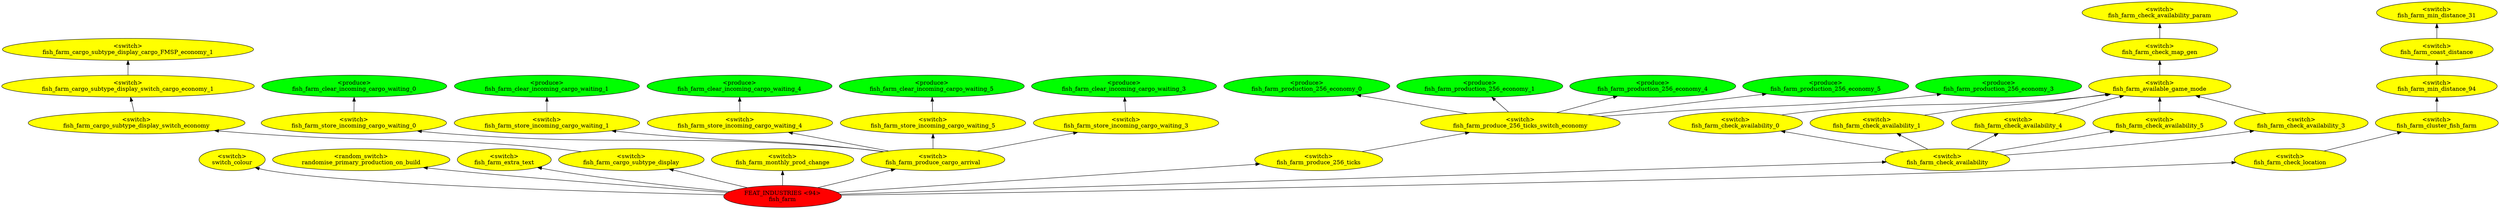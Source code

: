 digraph {
rankdir="BT"
switch_colour [fillcolor=yellow style="filled" label="<switch>\nswitch_colour"]
randomise_primary_production_on_build [fillcolor=yellow style="filled" label="<random_switch>\nrandomise_primary_production_on_build"]
fish_farm_extra_text [fillcolor=yellow style="filled" label="<switch>\nfish_farm_extra_text"]
fish_farm_cargo_subtype_display_cargo_FMSP_economy_1 [fillcolor=yellow style="filled" label="<switch>\nfish_farm_cargo_subtype_display_cargo_FMSP_economy_1"]
fish_farm_cargo_subtype_display_switch_cargo_economy_1 [fillcolor=yellow style="filled" label="<switch>\nfish_farm_cargo_subtype_display_switch_cargo_economy_1"]
fish_farm_cargo_subtype_display_switch_economy [fillcolor=yellow style="filled" label="<switch>\nfish_farm_cargo_subtype_display_switch_economy"]
fish_farm_cargo_subtype_display [fillcolor=yellow style="filled" label="<switch>\nfish_farm_cargo_subtype_display"]
fish_farm_monthly_prod_change [fillcolor=yellow style="filled" label="<switch>\nfish_farm_monthly_prod_change"]
fish_farm_clear_incoming_cargo_waiting_0 [fillcolor=green style="filled" label="<produce>\nfish_farm_clear_incoming_cargo_waiting_0"]
fish_farm_store_incoming_cargo_waiting_0 [fillcolor=yellow style="filled" label="<switch>\nfish_farm_store_incoming_cargo_waiting_0"]
fish_farm_clear_incoming_cargo_waiting_1 [fillcolor=green style="filled" label="<produce>\nfish_farm_clear_incoming_cargo_waiting_1"]
fish_farm_store_incoming_cargo_waiting_1 [fillcolor=yellow style="filled" label="<switch>\nfish_farm_store_incoming_cargo_waiting_1"]
fish_farm_clear_incoming_cargo_waiting_4 [fillcolor=green style="filled" label="<produce>\nfish_farm_clear_incoming_cargo_waiting_4"]
fish_farm_store_incoming_cargo_waiting_4 [fillcolor=yellow style="filled" label="<switch>\nfish_farm_store_incoming_cargo_waiting_4"]
fish_farm_clear_incoming_cargo_waiting_5 [fillcolor=green style="filled" label="<produce>\nfish_farm_clear_incoming_cargo_waiting_5"]
fish_farm_store_incoming_cargo_waiting_5 [fillcolor=yellow style="filled" label="<switch>\nfish_farm_store_incoming_cargo_waiting_5"]
fish_farm_clear_incoming_cargo_waiting_3 [fillcolor=green style="filled" label="<produce>\nfish_farm_clear_incoming_cargo_waiting_3"]
fish_farm_store_incoming_cargo_waiting_3 [fillcolor=yellow style="filled" label="<switch>\nfish_farm_store_incoming_cargo_waiting_3"]
fish_farm_produce_cargo_arrival [fillcolor=yellow style="filled" label="<switch>\nfish_farm_produce_cargo_arrival"]
fish_farm_production_256_economy_0 [fillcolor=green style="filled" label="<produce>\nfish_farm_production_256_economy_0"]
fish_farm_production_256_economy_1 [fillcolor=green style="filled" label="<produce>\nfish_farm_production_256_economy_1"]
fish_farm_production_256_economy_4 [fillcolor=green style="filled" label="<produce>\nfish_farm_production_256_economy_4"]
fish_farm_production_256_economy_5 [fillcolor=green style="filled" label="<produce>\nfish_farm_production_256_economy_5"]
fish_farm_production_256_economy_3 [fillcolor=green style="filled" label="<produce>\nfish_farm_production_256_economy_3"]
fish_farm_produce_256_ticks_switch_economy [fillcolor=yellow style="filled" label="<switch>\nfish_farm_produce_256_ticks_switch_economy"]
fish_farm_produce_256_ticks [fillcolor=yellow style="filled" label="<switch>\nfish_farm_produce_256_ticks"]
fish_farm_check_availability_param [fillcolor=yellow style="filled" label="<switch>\nfish_farm_check_availability_param"]
fish_farm_check_map_gen [fillcolor=yellow style="filled" label="<switch>\nfish_farm_check_map_gen"]
fish_farm_available_game_mode [fillcolor=yellow style="filled" label="<switch>\nfish_farm_available_game_mode"]
fish_farm_check_availability_0 [fillcolor=yellow style="filled" label="<switch>\nfish_farm_check_availability_0"]
fish_farm_check_availability_1 [fillcolor=yellow style="filled" label="<switch>\nfish_farm_check_availability_1"]
fish_farm_check_availability_4 [fillcolor=yellow style="filled" label="<switch>\nfish_farm_check_availability_4"]
fish_farm_check_availability_5 [fillcolor=yellow style="filled" label="<switch>\nfish_farm_check_availability_5"]
fish_farm_check_availability_3 [fillcolor=yellow style="filled" label="<switch>\nfish_farm_check_availability_3"]
fish_farm_check_availability [fillcolor=yellow style="filled" label="<switch>\nfish_farm_check_availability"]
fish_farm_min_distance_31 [fillcolor=yellow style="filled" label="<switch>\nfish_farm_min_distance_31"]
fish_farm_coast_distance [fillcolor=yellow style="filled" label="<switch>\nfish_farm_coast_distance"]
fish_farm_min_distance_94 [fillcolor=yellow style="filled" label="<switch>\nfish_farm_min_distance_94"]
fish_farm_cluster_fish_farm [fillcolor=yellow style="filled" label="<switch>\nfish_farm_cluster_fish_farm"]
fish_farm_check_location [fillcolor=yellow style="filled" label="<switch>\nfish_farm_check_location"]
fish_farm [fillcolor=red style="filled" label="FEAT_INDUSTRIES <94>\nfish_farm"]
fish_farm->fish_farm_extra_text
fish_farm_check_availability_1->fish_farm_available_game_mode
fish_farm_store_incoming_cargo_waiting_0->fish_farm_clear_incoming_cargo_waiting_0
fish_farm_check_availability->fish_farm_check_availability_3
fish_farm_check_availability->fish_farm_check_availability_1
fish_farm_store_incoming_cargo_waiting_3->fish_farm_clear_incoming_cargo_waiting_3
fish_farm_coast_distance->fish_farm_min_distance_31
fish_farm->switch_colour
fish_farm_check_map_gen->fish_farm_check_availability_param
fish_farm_cargo_subtype_display_switch_cargo_economy_1->fish_farm_cargo_subtype_display_cargo_FMSP_economy_1
fish_farm_store_incoming_cargo_waiting_4->fish_farm_clear_incoming_cargo_waiting_4
fish_farm->randomise_primary_production_on_build
fish_farm_check_location->fish_farm_cluster_fish_farm
fish_farm_check_availability->fish_farm_check_availability_0
fish_farm_produce_cargo_arrival->fish_farm_store_incoming_cargo_waiting_3
fish_farm_produce_256_ticks_switch_economy->fish_farm_production_256_economy_5
fish_farm_produce_cargo_arrival->fish_farm_store_incoming_cargo_waiting_4
fish_farm_store_incoming_cargo_waiting_1->fish_farm_clear_incoming_cargo_waiting_1
fish_farm_check_availability->fish_farm_check_availability_4
fish_farm->fish_farm_check_location
fish_farm_produce_256_ticks_switch_economy->fish_farm_production_256_economy_3
fish_farm_check_availability_4->fish_farm_available_game_mode
fish_farm_cargo_subtype_display_switch_economy->fish_farm_cargo_subtype_display_switch_cargo_economy_1
fish_farm_check_availability->fish_farm_check_availability_5
fish_farm->fish_farm_cargo_subtype_display
fish_farm_cluster_fish_farm->fish_farm_min_distance_94
fish_farm_min_distance_94->fish_farm_coast_distance
fish_farm->fish_farm_produce_cargo_arrival
fish_farm_check_availability_3->fish_farm_available_game_mode
fish_farm_produce_256_ticks_switch_economy->fish_farm_production_256_economy_0
fish_farm_available_game_mode->fish_farm_check_map_gen
fish_farm_store_incoming_cargo_waiting_5->fish_farm_clear_incoming_cargo_waiting_5
fish_farm_check_availability_5->fish_farm_available_game_mode
fish_farm_produce_256_ticks_switch_economy->fish_farm_production_256_economy_1
fish_farm->fish_farm_monthly_prod_change
fish_farm_produce_cargo_arrival->fish_farm_store_incoming_cargo_waiting_5
fish_farm_produce_cargo_arrival->fish_farm_store_incoming_cargo_waiting_0
fish_farm_produce_256_ticks->fish_farm_produce_256_ticks_switch_economy
fish_farm->fish_farm_produce_256_ticks
fish_farm_cargo_subtype_display->fish_farm_cargo_subtype_display_switch_economy
fish_farm->fish_farm_check_availability
fish_farm_produce_256_ticks_switch_economy->fish_farm_production_256_economy_4
fish_farm_check_availability_0->fish_farm_available_game_mode
fish_farm_produce_cargo_arrival->fish_farm_store_incoming_cargo_waiting_1
}

